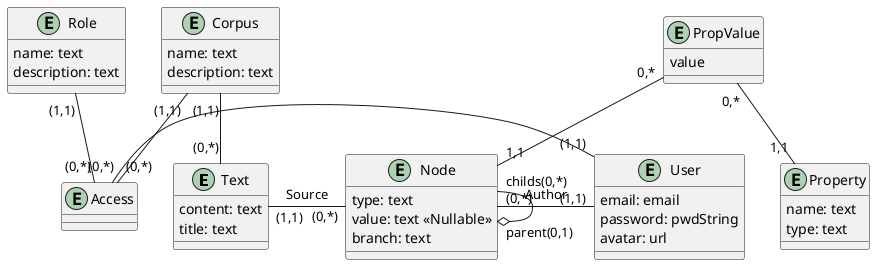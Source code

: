 @startuml

entity Text {
    content: text
    title: text
}
entity Corpus {
    name: text
    description: text 
}


entity User {
    email: email
    password: pwdString
    avatar: url
}


entity Access {
}

entity Role{
    name: text 
    description: text
}


entity Node {
    type: text
    value: text <<Nullable>>
    branch: text
}

entity Property {
    name: text
    type: text
}

entity PropValue {
    value
}

PropValue "0,*" -- "1,1" Node
PropValue "0,*" -- "1,1" Property

Node "childs(0,*)"-o "parent(0,1)"Node

Text "(1,1)" - "(0,*)" Node : Source

User "(1,1)"-l- "(0,*)" Node : Author



Text "(0,*)"-u-"(1,1)" Corpus
Access "(0,*)"-l-"(1,1)" Corpus
Access "(0,*)"-"(1,1)" User
Access "(0,*)"-u-"(1,1)" Role








@enduml
